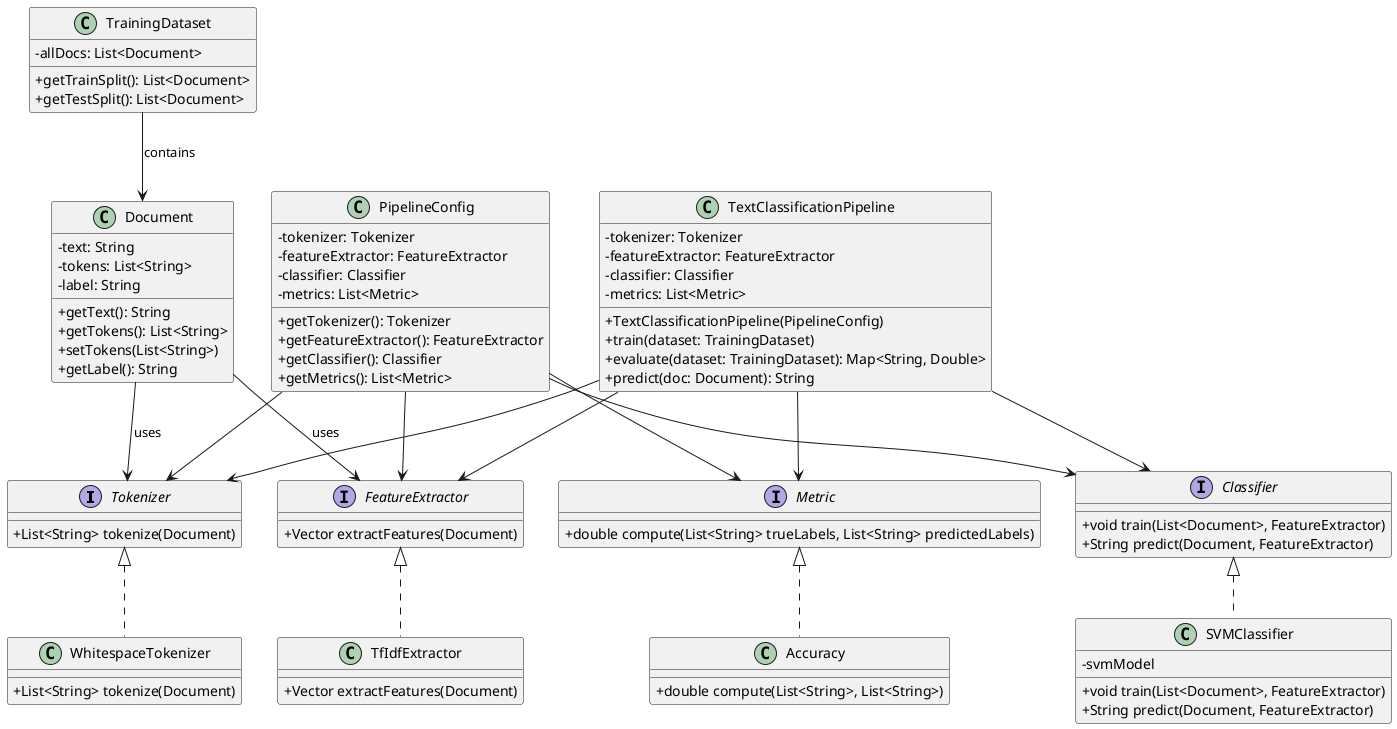 @startuml
skinparam classAttributeIconSize 0

interface Tokenizer {
    +List<String> tokenize(Document)
}

class WhitespaceTokenizer {
    +List<String> tokenize(Document)
}
Tokenizer <|.. WhitespaceTokenizer

interface FeatureExtractor {
    +Vector extractFeatures(Document)
}

class TfIdfExtractor {
    +Vector extractFeatures(Document)
}
FeatureExtractor <|.. TfIdfExtractor

interface Classifier {
    +void train(List<Document>, FeatureExtractor)
    +String predict(Document, FeatureExtractor)
}
class SVMClassifier {
    -svmModel
    +void train(List<Document>, FeatureExtractor)
    +String predict(Document, FeatureExtractor)
}
Classifier <|.. SVMClassifier

class Document {
    -text: String
    -tokens: List<String>
    -label: String
    +getText(): String
    +getTokens(): List<String>
    +setTokens(List<String>)
    +getLabel(): String
}

class TrainingDataset {
    -allDocs: List<Document>
    +getTrainSplit(): List<Document>
    +getTestSplit(): List<Document>
}

interface Metric {
    +double compute(List<String> trueLabels, List<String> predictedLabels)
}
class Accuracy {
    +double compute(List<String>, List<String>)
}
Metric <|.. Accuracy

class PipelineConfig {
    -tokenizer: Tokenizer
    -featureExtractor: FeatureExtractor
    -classifier: Classifier
    -metrics: List<Metric>
    +getTokenizer(): Tokenizer
    +getFeatureExtractor(): FeatureExtractor
    +getClassifier(): Classifier
    +getMetrics(): List<Metric>
}

class TextClassificationPipeline {
    -tokenizer: Tokenizer
    -featureExtractor: FeatureExtractor
    -classifier: Classifier
    -metrics: List<Metric>
    +TextClassificationPipeline(PipelineConfig)
    +train(dataset: TrainingDataset)
    +evaluate(dataset: TrainingDataset): Map<String, Double>
    +predict(doc: Document): String
}

Document --> Tokenizer : uses
Document --> FeatureExtractor : uses
TextClassificationPipeline --> Tokenizer
TextClassificationPipeline --> FeatureExtractor
TextClassificationPipeline --> Classifier
TextClassificationPipeline --> Metric
TrainingDataset --> Document : contains
PipelineConfig --> Tokenizer
PipelineConfig --> FeatureExtractor
PipelineConfig --> Classifier
PipelineConfig --> Metric

@enduml
